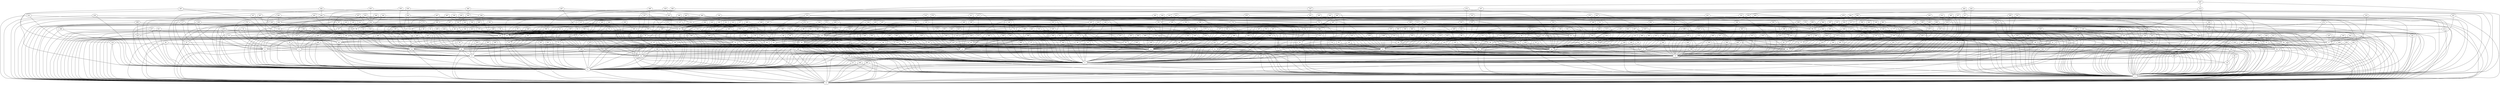 /* Created by igraph 0.7.0 */
graph {
  0;
  1;
  2;
  3;
  4;
  5;
  6;
  7;
  8;
  9;
  10;
  11;
  12;
  13;
  14;
  15;
  16;
  17;
  18;
  19;
  20;
  21;
  22;
  23;
  24;
  25;
  26;
  27;
  28;
  29;
  30;
  31;
  32;
  33;
  34;
  35;
  36;
  37;
  38;
  39;
  40;
  41;
  42;
  43;
  44;
  45;
  46;
  47;
  48;
  49;
  50;
  51;
  52;
  53;
  54;
  55;
  56;
  57;
  58;
  59;
  60;
  61;
  62;
  63;
  64;
  65;
  66;
  67;
  68;
  69;
  70;
  71;
  72;
  73;
  74;
  75;
  76;
  77;
  78;
  79;
  80;
  81;
  82;
  83;
  84;
  85;
  86;
  87;
  88;
  89;
  90;
  91;
  92;
  93;
  94;
  95;
  96;
  97;
  98;
  99;
  100;
  101;
  102;
  103;
  104;
  105;
  106;
  107;
  108;
  109;
  110;
  111;
  112;
  113;
  114;
  115;
  116;
  117;
  118;
  119;
  120;
  121;
  122;
  123;
  124;
  125;
  126;
  127;
  128;
  129;
  130;
  131;
  132;
  133;
  134;
  135;
  136;
  137;
  138;
  139;
  140;
  141;
  142;
  143;
  144;
  145;
  146;
  147;
  148;
  149;
  150;
  151;
  152;
  153;
  154;
  155;
  156;
  157;
  158;
  159;
  160;
  161;
  162;
  163;
  164;
  165;
  166;
  167;
  168;
  169;
  170;
  171;
  172;
  173;
  174;
  175;
  176;
  177;
  178;
  179;
  180;
  181;
  182;
  183;
  184;
  185;
  186;
  187;
  188;
  189;
  190;
  191;
  192;
  193;
  194;
  195;
  196;
  197;
  198;
  199;
  200;
  201;
  202;
  203;
  204;
  205;
  206;
  207;
  208;
  209;
  210;
  211;
  212;
  213;
  214;
  215;
  216;
  217;
  218;
  219;
  220;
  221;
  222;
  223;
  224;
  225;
  226;
  227;
  228;
  229;
  230;
  231;
  232;
  233;
  234;
  235;
  236;
  237;
  238;
  239;
  240;
  241;
  242;
  243;
  244;
  245;
  246;
  247;
  248;
  249;
  250;
  251;
  252;
  253;
  254;
  255;
  256;
  257;
  258;
  259;
  260;
  261;
  262;
  263;
  264;
  265;
  266;
  267;
  268;
  269;
  270;
  271;
  272;
  273;
  274;
  275;
  276;
  277;
  278;
  279;
  280;
  281;
  282;
  283;
  284;
  285;
  286;
  287;
  288;
  289;
  290;
  291;
  292;
  293;
  294;
  295;
  296;
  297;
  298;
  299;
  300;
  301;
  302;
  303;
  304;
  305;
  306;
  307;
  308;
  309;
  310;
  311;
  312;
  313;
  314;
  315;
  316;
  317;
  318;
  319;
  320;
  321;
  322;
  323;
  324;
  325;
  326;
  327;
  328;
  329;
  330;
  331;
  332;
  333;
  334;
  335;
  336;
  337;
  338;
  339;
  340;
  341;
  342;
  343;
  344;
  345;
  346;
  347;
  348;
  349;
  350;
  351;
  352;
  353;
  354;
  355;
  356;
  357;
  358;
  359;
  360;
  361;
  362;
  363;
  364;
  365;
  366;
  367;
  368;
  369;
  370;
  371;
  372;
  373;
  374;
  375;
  376;
  377;
  378;
  379;
  380;
  381;
  382;
  383;
  384;
  385;
  386;
  387;
  388;
  389;
  390;
  391;
  392;
  393;
  394;
  395;
  396;
  397;
  398;
  399;
  400;
  401;
  402;
  403;
  404;
  405;
  406;
  407;
  408;
  409;
  410;
  411;
  412;
  413;
  414;
  415;
  416;
  417;
  418;
  419;
  420;
  421;
  422;
  423;
  424;
  425;
  426;
  427;
  428;
  429;
  430;
  431;
  432;
  433;
  434;
  435;
  436;
  437;
  438;
  439;
  440;
  441;
  442;
  443;
  444;
  445;
  446;
  447;
  448;
  449;
  450;
  451;
  452;
  453;
  454;
  455;
  456;
  457;
  458;
  459;
  460;
  461;
  462;
  463;
  464;
  465;
  466;
  467;
  468;
  469;
  470;
  471;
  472;
  473;
  474;
  475;
  476;
  477;
  478;
  479;
  480;
  481;
  482;
  483;
  484;
  485;
  486;
  487;
  488;
  489;
  490;
  491;
  492;
  493;
  494;
  495;
  496;
  497;
  498;
  499;

  1 -- 0;
  2 -- 0;
  3 -- 0;
  4 -- 0;
  6 -- 0;
  7 -- 0;
  8 -- 0;
  10 -- 0;
  12 -- 0;
  13 -- 0;
  14 -- 0;
  16 -- 0;
  17 -- 0;
  19 -- 0;
  21 -- 0;
  22 -- 0;
  25 -- 0;
  32 -- 0;
  34 -- 0;
  37 -- 0;
  40 -- 0;
  43 -- 0;
  49 -- 0;
  52 -- 0;
  54 -- 0;
  56 -- 0;
  60 -- 0;
  62 -- 0;
  63 -- 0;
  67 -- 0;
  69 -- 0;
  75 -- 0;
  85 -- 0;
  87 -- 0;
  97 -- 0;
  100 -- 0;
  110 -- 0;
  112 -- 0;
  114 -- 0;
  115 -- 0;
  117 -- 0;
  124 -- 0;
  126 -- 0;
  127 -- 0;
  135 -- 0;
  138 -- 0;
  142 -- 0;
  149 -- 0;
  164 -- 0;
  173 -- 0;
  174 -- 0;
  177 -- 0;
  178 -- 0;
  181 -- 0;
  186 -- 0;
  189 -- 0;
  192 -- 0;
  194 -- 0;
  195 -- 0;
  203 -- 0;
  204 -- 0;
  206 -- 0;
  209 -- 0;
  210 -- 0;
  211 -- 0;
  213 -- 0;
  225 -- 0;
  229 -- 0;
  230 -- 0;
  237 -- 0;
  240 -- 0;
  256 -- 0;
  266 -- 0;
  268 -- 0;
  299 -- 0;
  304 -- 0;
  305 -- 0;
  307 -- 0;
  315 -- 0;
  327 -- 0;
  345 -- 0;
  352 -- 0;
  366 -- 0;
  389 -- 0;
  392 -- 0;
  409 -- 0;
  423 -- 0;
  431 -- 0;
  433 -- 0;
  438 -- 0;
  440 -- 0;
  443 -- 0;
  451 -- 0;
  456 -- 0;
  468 -- 0;
  480 -- 0;
  481 -- 0;
  483 -- 0;
  492 -- 0;
  494 -- 0;
  2 -- 1;
  3 -- 1;
  4 -- 1;
  5 -- 1;
  6 -- 1;
  7 -- 1;
  8 -- 1;
  9 -- 1;
  11 -- 1;
  12 -- 1;
  17 -- 1;
  20 -- 1;
  21 -- 1;
  23 -- 1;
  24 -- 1;
  28 -- 1;
  31 -- 1;
  34 -- 1;
  38 -- 1;
  39 -- 1;
  41 -- 1;
  42 -- 1;
  44 -- 1;
  45 -- 1;
  46 -- 1;
  52 -- 1;
  54 -- 1;
  58 -- 1;
  59 -- 1;
  60 -- 1;
  61 -- 1;
  75 -- 1;
  77 -- 1;
  78 -- 1;
  84 -- 1;
  85 -- 1;
  86 -- 1;
  95 -- 1;
  96 -- 1;
  108 -- 1;
  109 -- 1;
  110 -- 1;
  111 -- 1;
  116 -- 1;
  120 -- 1;
  121 -- 1;
  133 -- 1;
  137 -- 1;
  142 -- 1;
  147 -- 1;
  151 -- 1;
  157 -- 1;
  158 -- 1;
  160 -- 1;
  167 -- 1;
  170 -- 1;
  177 -- 1;
  181 -- 1;
  183 -- 1;
  185 -- 1;
  193 -- 1;
  199 -- 1;
  211 -- 1;
  213 -- 1;
  226 -- 1;
  236 -- 1;
  238 -- 1;
  242 -- 1;
  246 -- 1;
  249 -- 1;
  251 -- 1;
  256 -- 1;
  258 -- 1;
  260 -- 1;
  269 -- 1;
  276 -- 1;
  277 -- 1;
  282 -- 1;
  286 -- 1;
  292 -- 1;
  303 -- 1;
  316 -- 1;
  319 -- 1;
  320 -- 1;
  321 -- 1;
  324 -- 1;
  328 -- 1;
  335 -- 1;
  338 -- 1;
  340 -- 1;
  341 -- 1;
  342 -- 1;
  343 -- 1;
  344 -- 1;
  347 -- 1;
  359 -- 1;
  363 -- 1;
  364 -- 1;
  369 -- 1;
  371 -- 1;
  372 -- 1;
  377 -- 1;
  380 -- 1;
  391 -- 1;
  392 -- 1;
  394 -- 1;
  395 -- 1;
  398 -- 1;
  409 -- 1;
  410 -- 1;
  413 -- 1;
  415 -- 1;
  419 -- 1;
  421 -- 1;
  430 -- 1;
  432 -- 1;
  434 -- 1;
  436 -- 1;
  440 -- 1;
  448 -- 1;
  452 -- 1;
  464 -- 1;
  466 -- 1;
  467 -- 1;
  469 -- 1;
  474 -- 1;
  476 -- 1;
  477 -- 1;
  480 -- 1;
  481 -- 1;
  486 -- 1;
  491 -- 1;
  495 -- 1;
  3 -- 2;
  4 -- 2;
  5 -- 2;
  6 -- 2;
  8 -- 2;
  9 -- 2;
  15 -- 2;
  16 -- 2;
  18 -- 2;
  19 -- 2;
  20 -- 2;
  22 -- 2;
  23 -- 2;
  25 -- 2;
  26 -- 2;
  29 -- 2;
  34 -- 2;
  39 -- 2;
  40 -- 2;
  41 -- 2;
  44 -- 2;
  48 -- 2;
  58 -- 2;
  63 -- 2;
  64 -- 2;
  66 -- 2;
  68 -- 2;
  70 -- 2;
  71 -- 2;
  73 -- 2;
  79 -- 2;
  83 -- 2;
  93 -- 2;
  97 -- 2;
  107 -- 2;
  108 -- 2;
  111 -- 2;
  117 -- 2;
  118 -- 2;
  124 -- 2;
  128 -- 2;
  136 -- 2;
  139 -- 2;
  144 -- 2;
  149 -- 2;
  151 -- 2;
  153 -- 2;
  157 -- 2;
  158 -- 2;
  160 -- 2;
  162 -- 2;
  173 -- 2;
  179 -- 2;
  182 -- 2;
  190 -- 2;
  201 -- 2;
  208 -- 2;
  211 -- 2;
  214 -- 2;
  218 -- 2;
  220 -- 2;
  222 -- 2;
  223 -- 2;
  227 -- 2;
  228 -- 2;
  230 -- 2;
  232 -- 2;
  235 -- 2;
  237 -- 2;
  242 -- 2;
  249 -- 2;
  255 -- 2;
  259 -- 2;
  273 -- 2;
  275 -- 2;
  278 -- 2;
  302 -- 2;
  311 -- 2;
  319 -- 2;
  325 -- 2;
  328 -- 2;
  329 -- 2;
  336 -- 2;
  337 -- 2;
  347 -- 2;
  348 -- 2;
  349 -- 2;
  350 -- 2;
  351 -- 2;
  353 -- 2;
  358 -- 2;
  362 -- 2;
  368 -- 2;
  381 -- 2;
  385 -- 2;
  387 -- 2;
  389 -- 2;
  393 -- 2;
  401 -- 2;
  403 -- 2;
  415 -- 2;
  421 -- 2;
  428 -- 2;
  433 -- 2;
  437 -- 2;
  440 -- 2;
  441 -- 2;
  450 -- 2;
  451 -- 2;
  456 -- 2;
  457 -- 2;
  466 -- 2;
  475 -- 2;
  480 -- 2;
  482 -- 2;
  491 -- 2;
  498 -- 2;
  5 -- 3;
  7 -- 3;
  9 -- 3;
  10 -- 3;
  11 -- 3;
  14 -- 3;
  15 -- 3;
  22 -- 3;
  27 -- 3;
  29 -- 3;
  30 -- 3;
  31 -- 3;
  37 -- 3;
  38 -- 3;
  46 -- 3;
  47 -- 3;
  58 -- 3;
  65 -- 3;
  74 -- 3;
  81 -- 3;
  84 -- 3;
  85 -- 3;
  90 -- 3;
  99 -- 3;
  107 -- 3;
  112 -- 3;
  123 -- 3;
  126 -- 3;
  134 -- 3;
  140 -- 3;
  142 -- 3;
  146 -- 3;
  152 -- 3;
  157 -- 3;
  164 -- 3;
  165 -- 3;
  168 -- 3;
  182 -- 3;
  185 -- 3;
  189 -- 3;
  190 -- 3;
  197 -- 3;
  203 -- 3;
  205 -- 3;
  210 -- 3;
  219 -- 3;
  221 -- 3;
  226 -- 3;
  246 -- 3;
  247 -- 3;
  252 -- 3;
  260 -- 3;
  273 -- 3;
  278 -- 3;
  284 -- 3;
  288 -- 3;
  289 -- 3;
  290 -- 3;
  291 -- 3;
  292 -- 3;
  294 -- 3;
  297 -- 3;
  298 -- 3;
  301 -- 3;
  302 -- 3;
  304 -- 3;
  321 -- 3;
  324 -- 3;
  327 -- 3;
  333 -- 3;
  340 -- 3;
  346 -- 3;
  360 -- 3;
  361 -- 3;
  362 -- 3;
  365 -- 3;
  384 -- 3;
  399 -- 3;
  407 -- 3;
  414 -- 3;
  425 -- 3;
  428 -- 3;
  438 -- 3;
  446 -- 3;
  453 -- 3;
  459 -- 3;
  468 -- 3;
  475 -- 3;
  478 -- 3;
  485 -- 3;
  486 -- 3;
  489 -- 3;
  496 -- 3;
  18 -- 4;
  32 -- 4;
  82 -- 4;
  135 -- 4;
  208 -- 4;
  263 -- 4;
  280 -- 4;
  314 -- 4;
  444 -- 4;
  197 -- 5;
  11 -- 6;
  12 -- 6;
  25 -- 6;
  33 -- 6;
  42 -- 6;
  47 -- 6;
  63 -- 6;
  69 -- 6;
  90 -- 6;
  108 -- 6;
  121 -- 6;
  143 -- 6;
  155 -- 6;
  175 -- 6;
  202 -- 6;
  260 -- 6;
  303 -- 6;
  306 -- 6;
  322 -- 6;
  360 -- 6;
  367 -- 6;
  444 -- 6;
  27 -- 7;
  40 -- 7;
  43 -- 7;
  55 -- 7;
  56 -- 7;
  64 -- 7;
  70 -- 7;
  72 -- 7;
  81 -- 7;
  82 -- 7;
  86 -- 7;
  96 -- 7;
  98 -- 7;
  122 -- 7;
  130 -- 7;
  134 -- 7;
  145 -- 7;
  153 -- 7;
  176 -- 7;
  194 -- 7;
  198 -- 7;
  243 -- 7;
  279 -- 7;
  376 -- 7;
  380 -- 7;
  383 -- 7;
  397 -- 7;
  426 -- 7;
  494 -- 7;
  73 -- 8;
  77 -- 8;
  88 -- 8;
  137 -- 8;
  175 -- 8;
  228 -- 8;
  229 -- 8;
  231 -- 8;
  235 -- 8;
  294 -- 8;
  370 -- 8;
  418 -- 8;
  10 -- 9;
  13 -- 9;
  15 -- 9;
  24 -- 9;
  26 -- 9;
  27 -- 9;
  35 -- 9;
  37 -- 9;
  41 -- 9;
  44 -- 9;
  48 -- 9;
  52 -- 9;
  53 -- 9;
  55 -- 9;
  61 -- 9;
  65 -- 9;
  66 -- 9;
  70 -- 9;
  71 -- 9;
  76 -- 9;
  78 -- 9;
  84 -- 9;
  88 -- 9;
  91 -- 9;
  92 -- 9;
  93 -- 9;
  94 -- 9;
  100 -- 9;
  102 -- 9;
  104 -- 9;
  105 -- 9;
  114 -- 9;
  116 -- 9;
  119 -- 9;
  120 -- 9;
  125 -- 9;
  128 -- 9;
  132 -- 9;
  155 -- 9;
  161 -- 9;
  170 -- 9;
  174 -- 9;
  180 -- 9;
  191 -- 9;
  193 -- 9;
  199 -- 9;
  200 -- 9;
  201 -- 9;
  207 -- 9;
  215 -- 9;
  217 -- 9;
  218 -- 9;
  221 -- 9;
  224 -- 9;
  227 -- 9;
  240 -- 9;
  271 -- 9;
  287 -- 9;
  301 -- 9;
  310 -- 9;
  311 -- 9;
  315 -- 9;
  317 -- 9;
  331 -- 9;
  332 -- 9;
  338 -- 9;
  340 -- 9;
  346 -- 9;
  349 -- 9;
  357 -- 9;
  358 -- 9;
  376 -- 9;
  377 -- 9;
  383 -- 9;
  385 -- 9;
  386 -- 9;
  387 -- 9;
  395 -- 9;
  404 -- 9;
  412 -- 9;
  417 -- 9;
  419 -- 9;
  420 -- 9;
  422 -- 9;
  431 -- 9;
  436 -- 9;
  445 -- 9;
  448 -- 9;
  449 -- 9;
  460 -- 9;
  463 -- 9;
  477 -- 9;
  485 -- 9;
  492 -- 9;
  495 -- 9;
  497 -- 9;
  13 -- 10;
  16 -- 10;
  17 -- 10;
  18 -- 10;
  21 -- 10;
  30 -- 10;
  35 -- 10;
  36 -- 10;
  43 -- 10;
  48 -- 10;
  54 -- 10;
  62 -- 10;
  73 -- 10;
  80 -- 10;
  89 -- 10;
  94 -- 10;
  99 -- 10;
  104 -- 10;
  132 -- 10;
  159 -- 10;
  167 -- 10;
  168 -- 10;
  172 -- 10;
  174 -- 10;
  259 -- 10;
  261 -- 10;
  275 -- 10;
  279 -- 10;
  281 -- 10;
  296 -- 10;
  302 -- 10;
  305 -- 10;
  310 -- 10;
  323 -- 10;
  339 -- 10;
  350 -- 10;
  356 -- 10;
  388 -- 10;
  393 -- 10;
  408 -- 10;
  413 -- 10;
  424 -- 10;
  425 -- 10;
  472 -- 10;
  484 -- 10;
  14 -- 11;
  28 -- 11;
  38 -- 11;
  47 -- 11;
  53 -- 11;
  56 -- 11;
  57 -- 11;
  62 -- 11;
  74 -- 11;
  82 -- 11;
  90 -- 11;
  94 -- 11;
  99 -- 11;
  101 -- 11;
  188 -- 11;
  191 -- 11;
  192 -- 11;
  196 -- 11;
  256 -- 11;
  259 -- 11;
  291 -- 11;
  299 -- 11;
  313 -- 11;
  326 -- 11;
  374 -- 11;
  441 -- 11;
  445 -- 11;
  461 -- 11;
  464 -- 11;
  489 -- 11;
  45 -- 12;
  46 -- 12;
  98 -- 12;
  221 -- 12;
  270 -- 12;
  329 -- 12;
  335 -- 12;
  344 -- 12;
  347 -- 12;
  396 -- 12;
  400 -- 12;
  448 -- 12;
  454 -- 12;
  461 -- 12;
  50 -- 13;
  51 -- 13;
  110 -- 13;
  133 -- 13;
  266 -- 13;
  279 -- 13;
  352 -- 13;
  439 -- 13;
  148 -- 14;
  20 -- 15;
  36 -- 15;
  61 -- 15;
  87 -- 15;
  114 -- 15;
  115 -- 15;
  123 -- 15;
  129 -- 15;
  132 -- 15;
  140 -- 15;
  169 -- 15;
  194 -- 15;
  204 -- 15;
  207 -- 15;
  227 -- 15;
  262 -- 15;
  268 -- 15;
  270 -- 15;
  272 -- 15;
  276 -- 15;
  371 -- 15;
  429 -- 15;
  490 -- 15;
  19 -- 16;
  29 -- 16;
  238 -- 16;
  351 -- 16;
  429 -- 16;
  51 -- 17;
  57 -- 17;
  100 -- 17;
  109 -- 17;
  122 -- 17;
  165 -- 17;
  225 -- 17;
  241 -- 17;
  257 -- 17;
  304 -- 17;
  307 -- 17;
  314 -- 17;
  316 -- 17;
  326 -- 17;
  178 -- 18;
  23 -- 19;
  26 -- 19;
  32 -- 19;
  33 -- 19;
  39 -- 19;
  42 -- 19;
  49 -- 19;
  66 -- 19;
  67 -- 19;
  68 -- 19;
  72 -- 19;
  74 -- 19;
  76 -- 19;
  81 -- 19;
  83 -- 19;
  92 -- 19;
  96 -- 19;
  103 -- 19;
  112 -- 19;
  125 -- 19;
  130 -- 19;
  143 -- 19;
  152 -- 19;
  156 -- 19;
  166 -- 19;
  177 -- 19;
  179 -- 19;
  187 -- 19;
  188 -- 19;
  205 -- 19;
  223 -- 19;
  236 -- 19;
  239 -- 19;
  244 -- 19;
  246 -- 19;
  249 -- 19;
  250 -- 19;
  257 -- 19;
  272 -- 19;
  277 -- 19;
  282 -- 19;
  286 -- 19;
  288 -- 19;
  295 -- 19;
  308 -- 19;
  312 -- 19;
  313 -- 19;
  334 -- 19;
  342 -- 19;
  355 -- 19;
  357 -- 19;
  359 -- 19;
  381 -- 19;
  389 -- 19;
  396 -- 19;
  404 -- 19;
  425 -- 19;
  432 -- 19;
  435 -- 19;
  449 -- 19;
  458 -- 19;
  460 -- 19;
  463 -- 19;
  471 -- 19;
  478 -- 19;
  493 -- 19;
  50 -- 20;
  98 -- 20;
  111 -- 20;
  161 -- 20;
  224 -- 20;
  233 -- 20;
  28 -- 21;
  219 -- 21;
  231 -- 21;
  242 -- 21;
  312 -- 21;
  320 -- 21;
  429 -- 21;
  24 -- 22;
  31 -- 22;
  51 -- 22;
  72 -- 22;
  88 -- 22;
  129 -- 22;
  158 -- 22;
  162 -- 22;
  188 -- 22;
  189 -- 22;
  284 -- 22;
  446 -- 22;
  346 -- 23;
  35 -- 24;
  49 -- 24;
  59 -- 24;
  71 -- 24;
  91 -- 24;
  102 -- 24;
  104 -- 24;
  136 -- 24;
  148 -- 24;
  150 -- 24;
  154 -- 24;
  166 -- 24;
  204 -- 24;
  206 -- 24;
  240 -- 24;
  245 -- 24;
  255 -- 24;
  258 -- 24;
  264 -- 24;
  298 -- 24;
  306 -- 24;
  325 -- 24;
  328 -- 24;
  330 -- 24;
  361 -- 24;
  370 -- 24;
  374 -- 24;
  396 -- 24;
  451 -- 24;
  471 -- 24;
  483 -- 24;
  496 -- 24;
  30 -- 25;
  36 -- 25;
  45 -- 25;
  59 -- 25;
  67 -- 25;
  68 -- 25;
  80 -- 25;
  106 -- 25;
  123 -- 25;
  136 -- 25;
  141 -- 25;
  146 -- 25;
  150 -- 25;
  184 -- 25;
  212 -- 25;
  220 -- 25;
  224 -- 25;
  232 -- 25;
  234 -- 25;
  251 -- 25;
  258 -- 25;
  293 -- 25;
  303 -- 25;
  322 -- 25;
  323 -- 25;
  339 -- 25;
  348 -- 25;
  391 -- 25;
  392 -- 25;
  393 -- 25;
  398 -- 25;
  406 -- 25;
  439 -- 25;
  187 -- 26;
  269 -- 26;
  266 -- 27;
  238 -- 28;
  285 -- 28;
  414 -- 28;
  76 -- 29;
  195 -- 29;
  269 -- 29;
  397 -- 29;
  465 -- 29;
  33 -- 30;
  69 -- 30;
  222 -- 30;
  268 -- 30;
  290 -- 30;
  354 -- 30;
  365 -- 30;
  405 -- 30;
  410 -- 30;
  89 -- 31;
  332 -- 31;
  418 -- 31;
  468 -- 31;
  60 -- 34;
  120 -- 34;
  163 -- 34;
  486 -- 34;
  382 -- 36;
  388 -- 36;
  53 -- 37;
  80 -- 37;
  118 -- 37;
  124 -- 37;
  133 -- 37;
  185 -- 37;
  241 -- 37;
  265 -- 37;
  318 -- 37;
  349 -- 37;
  492 -- 37;
  118 -- 38;
  181 -- 38;
  183 -- 38;
  196 -- 38;
  354 -- 38;
  375 -- 38;
  484 -- 38;
  50 -- 41;
  75 -- 41;
  130 -- 41;
  155 -- 41;
  156 -- 41;
  223 -- 41;
  272 -- 41;
  361 -- 41;
  422 -- 41;
  455 -- 41;
  193 -- 43;
  212 -- 43;
  253 -- 43;
  274 -- 43;
  292 -- 43;
  407 -- 43;
  55 -- 44;
  65 -- 44;
  77 -- 44;
  95 -- 44;
  160 -- 44;
  198 -- 44;
  209 -- 44;
  218 -- 44;
  262 -- 44;
  290 -- 44;
  333 -- 44;
  336 -- 44;
  365 -- 44;
  368 -- 44;
  406 -- 44;
  408 -- 44;
  442 -- 44;
  462 -- 44;
  463 -- 44;
  450 -- 47;
  171 -- 49;
  95 -- 51;
  107 -- 51;
  164 -- 51;
  198 -- 51;
  234 -- 51;
  288 -- 51;
  366 -- 51;
  57 -- 52;
  64 -- 52;
  97 -- 52;
  101 -- 52;
  195 -- 52;
  305 -- 52;
  372 -- 52;
  430 -- 52;
  456 -- 52;
  205 -- 54;
  243 -- 54;
  271 -- 54;
  282 -- 54;
  333 -- 54;
  412 -- 54;
  474 -- 54;
  119 -- 55;
  355 -- 55;
  426 -- 55;
  93 -- 56;
  102 -- 56;
  138 -- 56;
  165 -- 56;
  229 -- 56;
  309 -- 56;
  499 -- 56;
  267 -- 57;
  281 -- 57;
  356 -- 57;
  432 -- 57;
  442 -- 57;
  89 -- 59;
  313 -- 59;
  401 -- 59;
  442 -- 59;
  92 -- 61;
  116 -- 61;
  79 -- 62;
  262 -- 62;
  379 -- 62;
  401 -- 62;
  421 -- 62;
  473 -- 62;
  79 -- 63;
  141 -- 63;
  173 -- 63;
  180 -- 63;
  245 -- 63;
  323 -- 63;
  363 -- 63;
  388 -- 63;
  399 -- 63;
  400 -- 63;
  447 -- 63;
  455 -- 63;
  135 -- 65;
  202 -- 65;
  214 -- 65;
  231 -- 65;
  254 -- 65;
  373 -- 65;
  284 -- 66;
  418 -- 67;
  87 -- 68;
  139 -- 68;
  152 -- 68;
  191 -- 68;
  212 -- 68;
  228 -- 68;
  265 -- 68;
  300 -- 68;
  382 -- 68;
  416 -- 68;
  437 -- 68;
  144 -- 69;
  170 -- 69;
  184 -- 69;
  187 -- 69;
  247 -- 69;
  264 -- 69;
  337 -- 69;
  343 -- 69;
  457 -- 69;
  131 -- 70;
  149 -- 70;
  168 -- 70;
  171 -- 70;
  175 -- 70;
  479 -- 70;
  131 -- 71;
  220 -- 71;
  233 -- 71;
  236 -- 71;
  239 -- 71;
  248 -- 71;
  293 -- 71;
  315 -- 71;
  360 -- 71;
  427 -- 71;
  465 -- 71;
  83 -- 73;
  297 -- 73;
  397 -- 73;
  78 -- 74;
  146 -- 74;
  148 -- 74;
  411 -- 74;
  91 -- 75;
  139 -- 75;
  176 -- 75;
  202 -- 75;
  206 -- 75;
  214 -- 75;
  285 -- 75;
  338 -- 75;
  400 -- 75;
  406 -- 75;
  431 -- 75;
  458 -- 75;
  489 -- 75;
  105 -- 77;
  115 -- 77;
  179 -- 77;
  434 -- 77;
  200 -- 78;
  433 -- 78;
  453 -- 79;
  103 -- 81;
  106 -- 81;
  117 -- 81;
  137 -- 81;
  153 -- 81;
  232 -- 81;
  251 -- 81;
  263 -- 81;
  273 -- 81;
  277 -- 81;
  291 -- 81;
  309 -- 81;
  324 -- 81;
  329 -- 81;
  379 -- 81;
  390 -- 81;
  395 -- 81;
  405 -- 81;
  476 -- 81;
  485 -- 81;
  498 -- 81;
  86 -- 82;
  109 -- 82;
  127 -- 82;
  147 -- 82;
  162 -- 82;
  200 -- 82;
  219 -- 82;
  298 -- 82;
  343 -- 82;
  369 -- 82;
  317 -- 83;
  318 -- 83;
  487 -- 83;
  127 -- 84;
  409 -- 84;
  417 -- 84;
  430 -- 84;
  125 -- 85;
  143 -- 85;
  201 -- 85;
  208 -- 85;
  296 -- 85;
  348 -- 85;
  378 -- 85;
  237 -- 86;
  113 -- 88;
  408 -- 88;
  122 -- 89;
  216 -- 90;
  226 -- 90;
  364 -- 90;
  371 -- 90;
  387 -- 90;
  438 -- 90;
  384 -- 91;
  172 -- 92;
  247 -- 92;
  113 -- 94;
  121 -- 94;
  128 -- 94;
  144 -- 94;
  176 -- 94;
  182 -- 94;
  210 -- 94;
  261 -- 94;
  327 -- 94;
  356 -- 94;
  359 -- 94;
  370 -- 94;
  470 -- 94;
  495 -- 94;
  113 -- 95;
  129 -- 95;
  147 -- 95;
  250 -- 95;
  255 -- 95;
  275 -- 95;
  300 -- 95;
  352 -- 95;
  376 -- 95;
  394 -- 95;
  419 -- 95;
  462 -- 95;
  207 -- 96;
  171 -- 97;
  267 -- 97;
  172 -- 98;
  312 -- 98;
  366 -- 98;
  373 -- 98;
  493 -- 98;
  101 -- 99;
  106 -- 99;
  145 -- 99;
  190 -- 99;
  233 -- 99;
  245 -- 99;
  416 -- 99;
  424 -- 99;
  452 -- 99;
  126 -- 101;
  154 -- 101;
  103 -- 102;
  119 -- 102;
  248 -- 102;
  254 -- 102;
  382 -- 102;
  105 -- 104;
  131 -- 104;
  150 -- 104;
  196 -- 104;
  225 -- 104;
  253 -- 104;
  383 -- 104;
  385 -- 104;
  415 -- 104;
  156 -- 106;
  316 -- 106;
  331 -- 106;
  483 -- 106;
  353 -- 107;
  378 -- 107;
  166 -- 108;
  215 -- 108;
  252 -- 108;
  253 -- 108;
  265 -- 108;
  411 -- 108;
  445 -- 108;
  475 -- 108;
  470 -- 109;
  235 -- 110;
  427 -- 110;
  479 -- 110;
  345 -- 111;
  473 -- 111;
  159 -- 112;
  178 -- 112;
  180 -- 112;
  334 -- 112;
  452 -- 112;
  138 -- 114;
  454 -- 114;
  469 -- 115;
  134 -- 116;
  297 -- 116;
  386 -- 116;
  310 -- 118;
  336 -- 120;
  372 -- 120;
  322 -- 121;
  330 -- 122;
  216 -- 123;
  244 -- 123;
  386 -- 123;
  423 -- 123;
  367 -- 124;
  469 -- 125;
  140 -- 126;
  169 -- 126;
  216 -- 126;
  141 -- 127;
  154 -- 127;
  169 -- 127;
  213 -- 127;
  222 -- 127;
  254 -- 127;
  261 -- 127;
  270 -- 127;
  274 -- 127;
  295 -- 127;
  325 -- 127;
  443 -- 127;
  490 -- 127;
  318 -- 129;
  402 -- 131;
  151 -- 132;
  161 -- 132;
  163 -- 132;
  377 -- 132;
  186 -- 133;
  296 -- 133;
  264 -- 135;
  283 -- 135;
  286 -- 135;
  496 -- 136;
  184 -- 137;
  186 -- 137;
  230 -- 139;
  145 -- 140;
  420 -- 140;
  163 -- 142;
  217 -- 142;
  234 -- 142;
  243 -- 142;
  248 -- 143;
  215 -- 144;
  294 -- 144;
  487 -- 144;
  167 -- 145;
  441 -- 149;
  498 -- 149;
  159 -- 152;
  183 -- 152;
  197 -- 152;
  239 -- 152;
  267 -- 152;
  344 -- 152;
  203 -- 153;
  241 -- 153;
  326 -- 153;
  334 -- 153;
  199 -- 157;
  470 -- 157;
  285 -- 160;
  402 -- 163;
  404 -- 163;
  427 -- 163;
  459 -- 163;
  499 -- 163;
  420 -- 165;
  330 -- 168;
  374 -- 168;
  435 -- 168;
  411 -- 169;
  473 -- 169;
  281 -- 170;
  283 -- 170;
  358 -- 170;
  381 -- 170;
  447 -- 172;
  244 -- 173;
  217 -- 176;
  287 -- 176;
  465 -- 176;
  390 -- 177;
  192 -- 179;
  373 -- 179;
  443 -- 179;
  308 -- 180;
  447 -- 180;
  422 -- 182;
  287 -- 185;
  301 -- 188;
  450 -- 188;
  289 -- 191;
  491 -- 191;
  341 -- 193;
  413 -- 193;
  416 -- 194;
  434 -- 199;
  446 -- 199;
  454 -- 199;
  257 -- 201;
  209 -- 202;
  368 -- 203;
  428 -- 203;
  487 -- 203;
  263 -- 207;
  280 -- 212;
  497 -- 213;
  280 -- 214;
  293 -- 214;
  364 -- 214;
  398 -- 214;
  423 -- 214;
  276 -- 215;
  384 -- 216;
  357 -- 217;
  271 -- 218;
  317 -- 218;
  380 -- 219;
  444 -- 219;
  342 -- 222;
  379 -- 222;
  250 -- 226;
  351 -- 227;
  391 -- 227;
  424 -- 227;
  449 -- 227;
  453 -- 227;
  295 -- 229;
  479 -- 229;
  274 -- 232;
  306 -- 232;
  353 -- 232;
  403 -- 232;
  390 -- 233;
  426 -- 233;
  471 -- 233;
  332 -- 234;
  283 -- 238;
  354 -- 238;
  309 -- 242;
  289 -- 243;
  405 -- 245;
  476 -- 246;
  490 -- 246;
  457 -- 247;
  497 -- 247;
  252 -- 248;
  345 -- 248;
  375 -- 248;
  378 -- 248;
  307 -- 251;
  460 -- 251;
  335 -- 252;
  278 -- 253;
  311 -- 254;
  299 -- 257;
  341 -- 257;
  314 -- 259;
  300 -- 260;
  331 -- 260;
  412 -- 265;
  499 -- 270;
  472 -- 274;
  319 -- 275;
  488 -- 278;
  355 -- 280;
  367 -- 280;
  482 -- 280;
  362 -- 282;
  339 -- 287;
  482 -- 288;
  410 -- 291;
  459 -- 294;
  461 -- 294;
  481 -- 294;
  363 -- 299;
  435 -- 299;
  308 -- 302;
  321 -- 302;
  350 -- 302;
  462 -- 302;
  403 -- 308;
  375 -- 312;
  320 -- 314;
  399 -- 314;
  417 -- 317;
  337 -- 329;
  439 -- 334;
  458 -- 340;
  466 -- 344;
  477 -- 352;
  478 -- 352;
  369 -- 359;
  484 -- 370;
  394 -- 373;
  436 -- 378;
  494 -- 380;
  407 -- 386;
  455 -- 386;
  414 -- 394;
  402 -- 396;
  488 -- 396;
  437 -- 407;
  467 -- 407;
  467 -- 414;
  464 -- 417;
  472 -- 427;
  474 -- 432;
  493 -- 438;
  488 -- 460;
}
